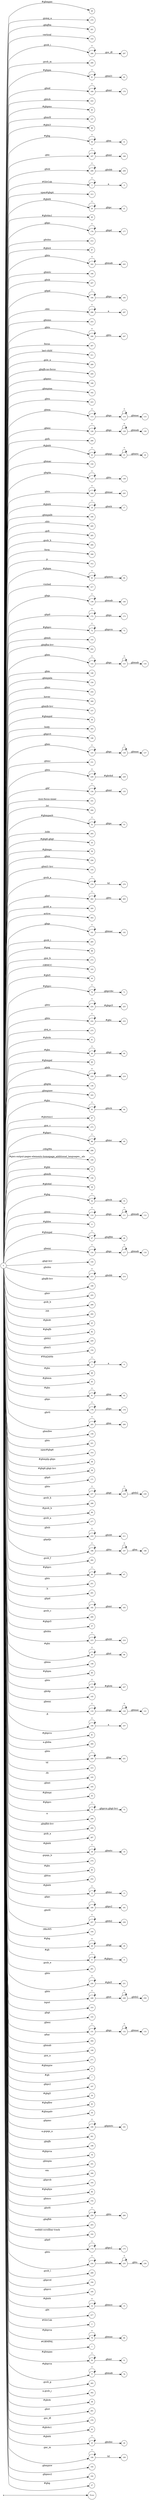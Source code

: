 digraph NFA {
  rankdir=LR;
  node [shape=circle, fontsize=10];
  __start [shape=point, label=""];
  __start -> None;
  181 [label="181"];
  49 [label="49"];
  270 [label="270"];
  201 [label="201"];
  188 [label="188"];
  316 [label="316"];
  286 [label="286"];
  132 [label="132"];
  175 [label="175"];
  290 [label="290"];
  61 [label="61"];
  140 [label="140"];
  90 [label="90"];
  169 [label="169"];
  222 [label="222"];
  65 [label="65"];
  147 [label="147"];
  86 [label="86"];
  30 [label="30"];
  233 [label="233"];
  167 [label="167"];
  208 [label="208"];
  3 [label="3"];
  313 [label="313"];
  20 [label="20"];
  40 [label="40"];
  176 [label="176"];
  212 [label="212"];
  64 [label="64"];
  87 [label="87"];
  242 [label="242"];
  166 [label="166"];
  207 [label="207"];
  184 [label="184"];
  296 [label="296"];
  253 [label="253"];
  246 [label="246"];
  258 [label="258"];
  307 [label="307"];
  311 [label="311"];
  269 [label="269"];
  200 [label="200"];
  189 [label="189"];
  162 [label="162"];
  214 [label="214"];
  223 [label="223"];
  113 [label="113"];
  126 [label="126"];
  128 [label="128"];
  266 [label="266"];
  22 [label="22"];
  150 [label="150"];
  137 [label="137"];
  244 [label="244"];
  16 [label="16"];
  117 [label="117"];
  160 [label="160"];
  295 [label="295"];
  265 [label="265"];
  284 [label="284"];
  308 [label="308"];
  312 [label="312"];
  80 [label="80"];
  63 [label="63"];
  317 [label="317"];
  139 [label="139"];
  241 [label="241"];
  172 [label="172"];
  133 [label="133"];
  72 [label="72"];
  153 [label="153"];
  202 [label="202"];
  112 [label="112"];
  122 [label="122"];
  146 [label="146"];
  227 [label="227"];
  245 [label="245"];
  13 [label="13"];
  69 [label="69"];
  159 [label="159"];
  254 [label="254"];
  309 [label="309"];
  209 [label="209"];
  157 [label="157"];
  56 [label="56"];
  305 [label="305"];
  96 [label="96"];
  196 [label="196"];
  125 [label="125"];
  151 [label="151"];
  228 [label="228"];
  134 [label="134"];
  101 [label="101"];
  294 [label="294"];
  177 [label="177"];
  52 [label="52"];
  6 [label="6"];
  293 [label="293"];
  35 [label="35"];
  59 [label="59"];
  256 [label="256"];
  155 [label="155"];
  278 [label="278"];
  29 [label="29"];
  262 [label="262"];
  264 [label="264"];
  303 [label="303"];
  0 [label="0"];
  78 [label="78"];
  219 [label="219"];
  141 [label="141"];
  285 [label="285"];
  98 [label="98"];
  272 [label="272"];
  103 [label="103"];
  44 [label="44"];
  70 [label="70"];
  224 [label="224"];
  121 [label="121"];
  232 [label="232"];
  275 [label="275"];
  41 [label="41"];
  89 [label="89"];
  107 [label="107"];
  31 [label="31"];
  46 [label="46"];
  218 [label="218"];
  136 [label="136"];
  163 [label="163"];
  71 [label="71"];
  93 [label="93"];
  130 [label="130"];
  211 [label="211"];
  138 [label="138"];
  216 [label="216"];
  94 [label="94"];
  97 [label="97"];
  273 [label="273"];
  109 [label="109"];
  68 [label="68"];
  298 [label="298"];
  100 [label="100"];
  10 [label="10"];
  238 [label="238"];
  156 [label="156"];
  39 [label="39"];
  48 [label="48"];
  32 [label="32"];
  110 [label="110"];
  11 [label="11"];
  47 [label="47"];
  26 [label="26"];
  116 [label="116"];
  127 [label="127"];
  144 [label="144"];
  213 [label="213"];
  247 [label="247"];
  249 [label="249"];
  129 [label="129"];
  199 [label="199"];
  4 [label="4"];
  250 [label="250"];
  255 [label="255"];
  268 [label="268"];
  115 [label="115"];
  292 [label="292"];
  15 [label="15"];
  43 [label="43"];
  82 [label="82"];
  220 [label="220"];
  154 [label="154"];
  5 [label="5"];
  17 [label="17"];
  73 [label="73"];
  88 [label="88"];
  45 [label="45"];
  91 [label="91"];
  178 [label="178"];
  205 [label="205"];
  158 [label="158"];
  221 [label="221"];
  263 [label="263"];
  314 [label="314"];
  58 [label="58"];
  36 [label="36"];
  171 [label="171"];
  237 [label="237"];
  206 [label="206"];
  288 [label="288"];
  99 [label="99"];
  277 [label="277"];
  210 [label="210"];
  186 [label="186"];
  282 [label="282"];
  66 [label="66"];
  118 [label="118"];
  251 [label="251"];
  291 [label="291"];
  187 [label="187"];
  135 [label="135"];
  182 [label="182"];
  280 [label="280"];
  37 [label="37"];
  21 [label="21"];
  215 [label="215"];
  95 [label="95"];
  148 [label="148"];
  60 [label="60"];
  226 [label="226"];
  145 [label="145"];
  287 [label="287"];
  92 [label="92"];
  119 [label="119"];
  231 [label="231"];
  183 [label="183"];
  106 [label="106"];
  75 [label="75"];
  81 [label="81"];
  300 [label="300"];
  53 [label="53"];
  33 [label="33"];
  240 [label="240"];
  315 [label="315"];
  105 [label="105"];
  165 [label="165"];
  55 [label="55"];
  74 [label="74"];
  299 [label="299"];
  204 [label="204"];
  267 [label="267"];
  18 [label="18"];
  274 [label="274"];
  85 [label="85"];
  252 [label="252"];
  12 [label="12"];
  170 [label="170"];
  180 [label="180"];
  225 [label="225"];
  257 [label="257"];
  104 [label="104"];
  28 [label="28"];
  8 [label="8"];
  124 [label="124"];
  179 [label="179"];
  281 [label="281"];
  173 [label="173"];
  114 [label="114"];
  230 [label="230"];
  51 [label="51"];
  248 [label="248"];
  310 [label="310"];
  243 [label="243"];
  143 [label="143"];
  131 [label="131"];
  191 [label="191"];
  304 [label="304"];
  149 [label="149"];
  297 [label="297"];
  67 [label="67"];
  271 [label="271"];
  57 [label="57"];
  7 [label="7"];
  197 [label="197"];
  34 [label="34"];
  83 [label="83"];
  111 [label="111"];
  142 [label="142"];
  54 [label="54"];
  190 [label="190"];
  239 [label="239"];
  301 [label="301"];
  198 [label="198"];
  19 [label="19"];
  76 [label="76"];
  161 [label="161"];
  306 [label="306"];
  193 [label="193"];
  84 [label="84"];
  152 [label="152"];
  123 [label="123"];
  259 [label="259"];
  203 [label="203"];
  279 [label="279"];
  102 [label="102"];
  174 [label="174"];
  234 [label="234"];
  289 [label="289"];
  194 [label="194"];
  195 [label="195"];
  14 [label="14"];
  185 [label="185"];
  217 [label="217"];
  2 [label="2"];
  62 [label="62"];
  79 [label="79"];
  9 [label="9"];
  23 [label="23"];
  1 [label="1"];
  50 [label="50"];
  229 [label="229"];
  168 [label="168"];
  77 [label="77"];
  235 [label="235"];
  236 [label="236"];
  283 [label="283"];
  302 [label="302"];
  38 [label="38"];
  261 [label="261"];
  120 [label="120"];
  276 [label="276"];
  42 [label="42"];
  25 [label="25"];
  108 [label="108"];
  24 [label="24"];
  164 [label="164"];
  192 [label="192"];
  27 [label="27"];
  260 [label="260"];
  { node [shape=doublecircle]; 1 2 4 6 7 9 10 11 13 15 17 19 21 24 26 27 29 31 33 34 35 36 37 38 39 40 41 42 43 44 45 46 48 49 51 53 54 55 56 57 58 59 60 62 64 65 67 69 71 73 75 76 78 80 81 82 83 84 85 86 87 88 90 92 94 96 97 98 99 100 101 102 103 104 105 107 109 112 115 118 121 124 127 130 133 135 136 138 140 142 143 144 145 146 147 148 149 150 151 152 153 154 155 156 157 158 159 160 161 162 163 164 165 166 168 170 171 173 175 177 179 181 183 185 188 189 191 192 193 194 195 196 197 198 199 200 201 202 203 204 206 207 209 211 212 214 216 217 219 220 221 222 223 225 227 229 231 233 236 239 241 243 245 247 250 251 252 253 254 255 256 258 260 261 263 264 265 266 267 268 269 270 271 272 273 274 275 276 277 279 280 281 282 283 284 285 287 288 289 290 291 292 293 294 295 297 298 299 300 301 302 303 304 305 306 307 308 309 310 311 312 313 314 315 316 317 }
  0 -> 1 [label="#GBMPAL"];
  0 -> 2 [label="#SIvCob"];
  0 -> 3 [label="#SIvCob"];
  3 -> 3 [label="*"];
  3 -> 4 [label="a"];
  0 -> 5 [label="#WqQANb"];
  5 -> 5 [label="*"];
  5 -> 6 [label="a"];
  0 -> 7 [label="#gb"];
  0 -> 8 [label="#gb"];
  8 -> 8 [label="*"];
  8 -> 9 [label="#gbprc"];
  0 -> 10 [label="#gbb"];
  0 -> 11 [label="#gbbw"];
  0 -> 12 [label="#gbd4"];
  12 -> 12 [label="*"];
  12 -> 13 [label=".gbmc"];
  0 -> 14 [label="#gbd4"];
  14 -> 14 [label="*"];
  14 -> 15 [label=".gbmcc"];
  0 -> 16 [label="#gbd4"];
  16 -> 16 [label="*"];
  16 -> 17 [label=".gbmh"];
  0 -> 18 [label="#gbd4"];
  18 -> 18 [label="*"];
  18 -> 19 [label=".gbmtc"];
  0 -> 20 [label="#gbd4"];
  20 -> 20 [label="*"];
  20 -> 21 [label=".gbpc"];
  0 -> 22 [label="#gbd4"];
  22 -> 22 [label="*"];
  22 -> 23 [label=".gbpgs"];
  23 -> 23 [label="*"];
  23 -> 24 [label=".gbmtc"];
  0 -> 25 [label="#gbd4"];
  25 -> 25 [label="*"];
  25 -> 26 [label=".gbsbic"];
  0 -> 27 [label="#gbg"];
  0 -> 28 [label="#gbg"];
  28 -> 28 [label="*"];
  28 -> 29 [label=".gbgt"];
  0 -> 30 [label="#gbg"];
  30 -> 30 [label="*"];
  30 -> 31 [label=".gbm"];
  0 -> 32 [label="#gbg"];
  32 -> 32 [label="*"];
  32 -> 33 [label=".gbtcb"];
  0 -> 34 [label="#gbg5"];
  0 -> 35 [label="#gbg6.gbgt"];
  0 -> 36 [label="#gbg6.gbgt-hvr"];
  0 -> 37 [label="#gbgs5"];
  0 -> 38 [label="#gbi4i"];
  0 -> 39 [label="#gbi4id"];
  0 -> 40 [label="#gbi4m1"];
  0 -> 41 [label="#gbi4s"];
  0 -> 42 [label="#gbi4s1"];
  0 -> 43 [label="#gbi4t"];
  0 -> 44 [label="#gbi5"];
  0 -> 45 [label="#gbmm"];
  0 -> 46 [label="#gbmpal"];
  0 -> 47 [label="#gbmpal"];
  47 -> 47 [label="*"];
  47 -> 48 [label=".gbqfbb"];
  0 -> 49 [label="#gbmpas"];
  0 -> 50 [label="#gbmpas"];
  50 -> 50 [label="*"];
  50 -> 51 [label=".gbmt"];
  0 -> 52 [label="#gbmpasb"];
  52 -> 52 [label="*"];
  52 -> 53 [label=".gbps"];
  0 -> 54 [label="#gbmpdv"];
  0 -> 55 [label="#gbmpi"];
  0 -> 56 [label="#gbmpid"];
  0 -> 57 [label="#gbmpiw"];
  0 -> 58 [label="#gbmplp.gbps"];
  0 -> 59 [label="#gbmps"];
  0 -> 60 [label="#gbpm"];
  0 -> 61 [label="#gbpm"];
  61 -> 61 [label="*"];
  61 -> 62 [label=".gbml1"];
  0 -> 63 [label="#gbpm"];
  63 -> 63 [label="*"];
  63 -> 64 [label=".gbpmtc"];
  0 -> 65 [label="#gbpms"];
  0 -> 66 [label="#gbprc"];
  66 -> 66 [label="*"];
  66 -> 67 [label=".gbm"];
  0 -> 68 [label="#gbprc"];
  68 -> 68 [label="*"];
  68 -> 69 [label=".gbmc"];
  0 -> 70 [label="#gbprc"];
  70 -> 70 [label="*"];
  70 -> 71 [label=".gbprcbc"];
  0 -> 72 [label="#gbprc"];
  72 -> 72 [label="*"];
  72 -> 73 [label=".gbprcx"];
  0 -> 74 [label="#gbprc"];
  74 -> 74 [label="*"];
  74 -> 75 [label=".gbprcx.gbgt-hvr"];
  0 -> 76 [label="#gbprca"];
  0 -> 77 [label="#gbprca"];
  77 -> 77 [label="*"];
  77 -> 78 [label=".gbmab"];
  0 -> 79 [label="#gbprca"];
  79 -> 79 [label="*"];
  79 -> 80 [label=".gbmac"];
  0 -> 81 [label="#gbprcs"];
  0 -> 82 [label="#gbqfb"];
  0 -> 83 [label="#gbqfbw"];
  0 -> 84 [label="#gbqfqw"];
  0 -> 85 [label="#gbs"];
  0 -> 86 [label="#gbx3"];
  0 -> 87 [label="#gbx4"];
  0 -> 88 [label="#gbz"];
  0 -> 89 [label="#gbz"];
  89 -> 89 [label="*"];
  89 -> 90 [label=".gbgt"];
  0 -> 91 [label="#gbz"];
  91 -> 91 [label="*"];
  91 -> 92 [label=".gbm"];
  0 -> 93 [label="#gbz"];
  93 -> 93 [label="*"];
  93 -> 94 [label=".gbtcb"];
  0 -> 95 [label="#gbz"];
  95 -> 95 [label="*"];
  95 -> 96 [label=".gbzt"];
  0 -> 97 [label="#gbztms1"];
  0 -> 98 [label="#gog"];
  0 -> 99 [label="#gssb_b"];
  0 -> 100 [label="#gws-output-pages-elements-homepage_additional_languages__als"];
  0 -> 101 [label="-moz-focus-inner"];
  0 -> 102 [label="-webkit-scrollbar-track"];
  0 -> 103 [label=".GBMCC"];
  0 -> 104 [label=".H6sW5"];
  0 -> 105 [label=".ds"];
  0 -> 106 [label=".fl"];
  106 -> 106 [label="*"];
  106 -> 107 [label="a"];
  0 -> 108 [label=".gac_m"];
  108 -> 108 [label="*"];
  108 -> 109 [label="td"];
  0 -> 110 [label=".gbem"];
  110 -> 110 [label="*"];
  110 -> 111 [label=".gbgs"];
  111 -> 111 [label="*"];
  111 -> 112 [label=".gbmab"];
  0 -> 113 [label=".gbem"];
  113 -> 113 [label="*"];
  113 -> 114 [label=".gbgs"];
  114 -> 114 [label="*"];
  114 -> 115 [label=".gbmac"];
  0 -> 116 [label=".gbemi"];
  116 -> 116 [label="*"];
  116 -> 117 [label=".gbgs"];
  117 -> 117 [label="*"];
  117 -> 118 [label=".gbmab"];
  0 -> 119 [label=".gbemi"];
  119 -> 119 [label="*"];
  119 -> 120 [label=".gbgs"];
  120 -> 120 [label="*"];
  120 -> 121 [label=".gbmac"];
  0 -> 122 [label=".gbes"];
  122 -> 122 [label="*"];
  122 -> 123 [label=".gbgs"];
  123 -> 123 [label="*"];
  123 -> 124 [label=".gbmab"];
  0 -> 125 [label=".gbes"];
  125 -> 125 [label="*"];
  125 -> 126 [label=".gbgs"];
  126 -> 126 [label="*"];
  126 -> 127 [label=".gbmac"];
  0 -> 128 [label=".gbesi"];
  128 -> 128 [label="*"];
  128 -> 129 [label=".gbgs"];
  129 -> 129 [label="*"];
  129 -> 130 [label=".gbmab"];
  0 -> 131 [label=".gbesi"];
  131 -> 131 [label="*"];
  131 -> 132 [label=".gbgs"];
  132 -> 132 [label="*"];
  132 -> 133 [label=".gbmac"];
  0 -> 134 [label=".gbf"];
  134 -> 134 [label="*"];
  134 -> 135 [label=".gbmt"];
  0 -> 136 [label=".gbg4a"];
  0 -> 137 [label=".gbg4a"];
  137 -> 137 [label="*"];
  137 -> 138 [label=".gbts"];
  0 -> 139 [label=".gbgs"];
  139 -> 139 [label="*"];
  139 -> 140 [label=".gbmab"];
  0 -> 141 [label=".gbgs"];
  141 -> 141 [label="*"];
  141 -> 142 [label=".gbmac"];
  0 -> 143 [label=".gbgt"];
  0 -> 144 [label=".gbgt-hvr"];
  0 -> 145 [label=".gbi4p"];
  0 -> 146 [label=".gbm"];
  0 -> 147 [label=".gbm0l"];
  0 -> 148 [label=".gbma"];
  0 -> 149 [label=".gbmab"];
  0 -> 150 [label=".gbmac"];
  0 -> 151 [label=".gbmc"];
  0 -> 152 [label=".gbmcc"];
  0 -> 153 [label=".gbmh"];
  0 -> 154 [label=".gbml1"];
  0 -> 155 [label=".gbml1-hvr"];
  0 -> 156 [label=".gbmlb"];
  0 -> 157 [label=".gbmlb-hvr"];
  0 -> 158 [label=".gbmlbw"];
  0 -> 159 [label=".gbmpala"];
  0 -> 160 [label=".gbmpalb"];
  0 -> 161 [label=".gbmpia"];
  0 -> 162 [label=".gbmpiaa"];
  0 -> 163 [label=".gbmpiaw"];
  0 -> 164 [label=".gbmpnw"];
  0 -> 165 [label=".gbmt"];
  0 -> 166 [label=".gbmtc"];
  0 -> 167 [label=".gbn"];
  167 -> 167 [label="*"];
  167 -> 168 [label=".gbmt"];
  0 -> 169 [label=".gbnd"];
  169 -> 169 [label="*"];
  169 -> 170 [label=".gbmt"];
  0 -> 171 [label=".gbp0"];
  0 -> 172 [label=".gbp0"];
  172 -> 172 [label="*"];
  172 -> 173 [label=".gbps"];
  0 -> 174 [label=".gbp0"];
  174 -> 174 [label="*"];
  174 -> 175 [label=".gbps2"];
  0 -> 176 [label=".gbpc"];
  176 -> 176 [label="*"];
  176 -> 177 [label=".gbpd"];
  0 -> 178 [label=".gbpc"];
  178 -> 178 [label="*"];
  178 -> 179 [label=".gbps"];
  0 -> 180 [label=".gbpc"];
  180 -> 180 [label="*"];
  180 -> 181 [label=".gbps2"];
  0 -> 182 [label=".gbpd"];
  182 -> 182 [label="*"];
  182 -> 183 [label=".gbmt"];
  0 -> 184 [label=".gbpd"];
  184 -> 184 [label="*"];
  184 -> 185 [label=".gbps"];
  0 -> 186 [label=".gbpdjs"];
  186 -> 186 [label="*"];
  186 -> 187 [label=".gbto"];
  187 -> 187 [label="*"];
  187 -> 188 [label=".gbm"];
  0 -> 189 [label=".gbpmc"];
  0 -> 190 [label=".gbpmc"];
  190 -> 190 [label="*"];
  190 -> 191 [label=".gbpmtc"];
  0 -> 192 [label=".gbpms2"];
  0 -> 193 [label=".gbprcb"];
  0 -> 194 [label=".gbprcd"];
  0 -> 195 [label=".gbprci"];
  0 -> 196 [label=".gbprct"];
  0 -> 197 [label=".gbps2"];
  0 -> 198 [label=".gbqfb"];
  0 -> 199 [label=".gbqfb-hvr"];
  0 -> 200 [label=".gbqfb-no-focus"];
  0 -> 201 [label=".gbqfba"];
  0 -> 202 [label=".gbqfba-hvr"];
  0 -> 203 [label=".gbqfbb"];
  0 -> 204 [label=".gbqfbb-hvr"];
  0 -> 205 [label=".gbrtl"];
  205 -> 205 [label="*"];
  205 -> 206 [label=".gbm"];
  0 -> 207 [label=".gbsb"];
  0 -> 208 [label=".gbsb"];
  208 -> 208 [label="*"];
  208 -> 209 [label=".gbsbb"];
  0 -> 210 [label=".gbsb"];
  210 -> 210 [label="*"];
  210 -> 211 [label=".gbsbt"];
  0 -> 212 [label=".gbsbic"];
  0 -> 213 [label=".gbsbis"];
  213 -> 213 [label="*"];
  213 -> 214 [label=".gbsbb"];
  0 -> 215 [label=".gbsbis"];
  215 -> 215 [label="*"];
  215 -> 216 [label=".gbsbt"];
  0 -> 217 [label=".gbt"];
  0 -> 218 [label=".gbtb"];
  218 -> 218 [label="*"];
  218 -> 219 [label=".gbts"];
  0 -> 220 [label=".gbtb2"];
  0 -> 221 [label=".gbtc"];
  0 -> 222 [label=".gbtcb"];
  0 -> 223 [label=".gbto"];
  0 -> 224 [label=".gbto"];
  224 -> 224 [label="*"];
  224 -> 225 [label="#gbgs5"];
  0 -> 226 [label=".gbto"];
  226 -> 226 [label="*"];
  226 -> 227 [label="#gbi4i"];
  0 -> 228 [label=".gbto"];
  228 -> 228 [label="*"];
  228 -> 229 [label="#gbi4id"];
  0 -> 230 [label=".gbto"];
  230 -> 230 [label="*"];
  230 -> 231 [label="#gbi5"];
  0 -> 232 [label=".gbto"];
  232 -> 232 [label="*"];
  232 -> 233 [label="#gbs"];
  0 -> 234 [label=".gbto"];
  234 -> 234 [label="*"];
  234 -> 235 [label=".gbg4a"];
  235 -> 235 [label="*"];
  235 -> 236 [label=".gbts"];
  0 -> 237 [label=".gbto"];
  237 -> 237 [label="*"];
  237 -> 238 [label=".gbgt"];
  238 -> 238 [label="*"];
  238 -> 239 [label=".gbtb2"];
  0 -> 240 [label=".gbto"];
  240 -> 240 [label="*"];
  240 -> 241 [label=".gbm"];
  0 -> 242 [label=".gbto"];
  242 -> 242 [label="*"];
  242 -> 243 [label=".gbmab"];
  0 -> 244 [label=".gbto"];
  244 -> 244 [label="*"];
  244 -> 245 [label=".gbmac"];
  0 -> 246 [label=".gbto"];
  246 -> 246 [label="*"];
  246 -> 247 [label=".gbts"];
  0 -> 248 [label=".gbto"];
  248 -> 248 [label="*"];
  248 -> 249 [label=".gbzt"];
  249 -> 249 [label="*"];
  249 -> 250 [label=".gbtb2"];
  0 -> 251 [label=".gbts"];
  0 -> 252 [label=".gbtsa"];
  0 -> 253 [label=".gbxms"];
  0 -> 254 [label=".gbxo"];
  0 -> 255 [label=".gbxv"];
  0 -> 256 [label=".gbxx"];
  0 -> 257 [label=".gbz0l"];
  257 -> 257 [label="*"];
  257 -> 258 [label=".gbtb2"];
  0 -> 259 [label=".gbz0l"];
  259 -> 259 [label="*"];
  259 -> 260 [label=".gbts"];
  0 -> 261 [label=".gbzt"];
  0 -> 262 [label=".gbzt"];
  262 -> 262 [label="*"];
  262 -> 263 [label=".gbts"];
  0 -> 264 [label=".gsdd_a"];
  0 -> 265 [label=".gsfi"];
  0 -> 266 [label=".gsfs"];
  0 -> 267 [label=".gsib_a"];
  0 -> 268 [label=".gsib_b"];
  0 -> 269 [label=".gsls_a"];
  0 -> 270 [label=".gsmq_a"];
  0 -> 271 [label=".gsn_a"];
  0 -> 272 [label=".gsn_b"];
  0 -> 273 [label=".gsn_c"];
  0 -> 274 [label=".gspqs_b"];
  0 -> 275 [label=".gsq_a"];
  0 -> 276 [label=".gss_ifl"];
  0 -> 277 [label=".gssb_a"];
  0 -> 278 [label=".gssb_a"];
  278 -> 278 [label="*"];
  278 -> 279 [label="td"];
  0 -> 280 [label=".gssb_c"];
  0 -> 281 [label=".gssb_e"];
  0 -> 282 [label=".gssb_f"];
  0 -> 283 [label=".gssb_g"];
  0 -> 284 [label=".gssb_h"];
  0 -> 285 [label=".gssb_i"];
  0 -> 286 [label=".gssb_i"];
  286 -> 286 [label="*"];
  286 -> 287 [label=".gss_ifl"];
  0 -> 288 [label=".gssb_k"];
  0 -> 289 [label=".gssb_l"];
  0 -> 290 [label=".gssb_m"];
  0 -> 291 [label=".h"];
  0 -> 292 [label=".lsb"];
  0 -> 293 [label=".lsbb"];
  0 -> 294 [label=".lst"];
  0 -> 295 [label=".sblc"];
  0 -> 296 [label=".sblc"];
  296 -> 296 [label="*"];
  296 -> 297 [label="a"];
  0 -> 298 [label=".z4hgWe"];
  0 -> 299 [label="a"];
  0 -> 300 [label="a.gbiba"];
  0 -> 301 [label="a.gspqs_a"];
  0 -> 302 [label="a.gssb_j"];
  0 -> 303 [label="active"];
  0 -> 304 [label="after"];
  0 -> 305 [label="body"];
  0 -> 306 [label="em"];
  0 -> 307 [label="focus"];
  0 -> 308 [label="form"];
  0 -> 309 [label="hover"];
  0 -> 310 [label="input"];
  0 -> 311 [label="last-child"];
  0 -> 312 [label="p"];
  0 -> 313 [label="span#gbg4"];
  0 -> 314 [label="span#gbg6"];
  0 -> 315 [label="td"];
  0 -> 316 [label="vertical"];
  0 -> 317 [label="visited"];
}
